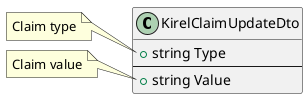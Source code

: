 ﻿@startuml

class KirelClaimUpdateDto{
    +string Type
    --
    +string Value
}

note left of KirelClaimUpdateDto::Type
  Claim type
end note

note left of KirelClaimUpdateDto::Value
  Claim value
end note

@enduml